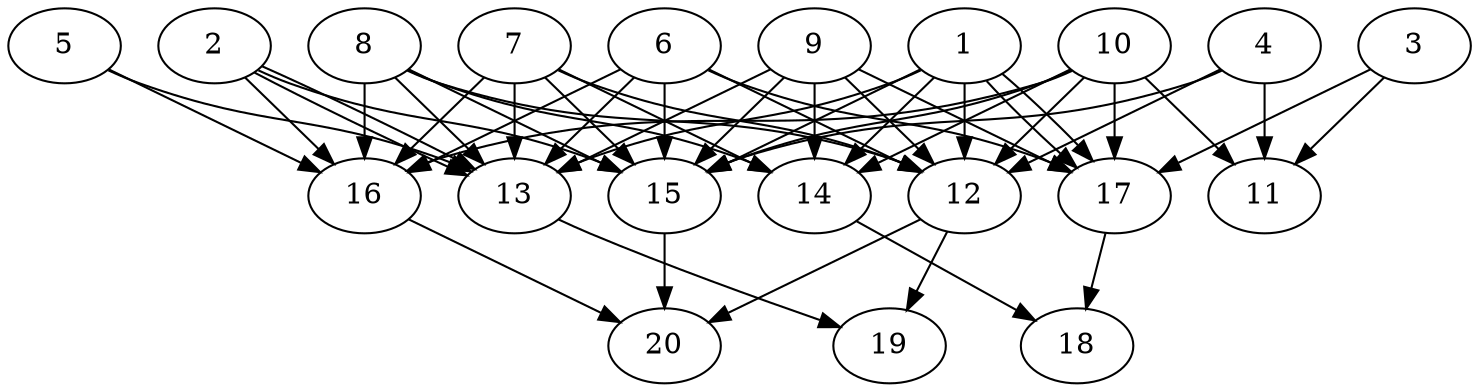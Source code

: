 // DAG automatically generated by daggen at Tue Jul 23 14:34:08 2019
// ./daggen --dot -n 20 --ccr 0.4 --fat 0.7 --regular 0.5 --density 0.8 --mindata 5242880 --maxdata 52428800 
digraph G {
  1 [size="125752320", alpha="0.01", expect_size="50300928"] 
  1 -> 12 [size ="50300928"]
  1 -> 13 [size ="50300928"]
  1 -> 14 [size ="50300928"]
  1 -> 15 [size ="50300928"]
  1 -> 17 [size ="50300928"]
  1 -> 17 [size ="50300928"]
  2 [size="117521920", alpha="0.05", expect_size="47008768"] 
  2 -> 13 [size ="47008768"]
  2 -> 13 [size ="47008768"]
  2 -> 15 [size ="47008768"]
  2 -> 16 [size ="47008768"]
  3 [size="109852160", alpha="0.06", expect_size="43940864"] 
  3 -> 11 [size ="43940864"]
  3 -> 17 [size ="43940864"]
  4 [size="77163520", alpha="0.19", expect_size="30865408"] 
  4 -> 11 [size ="30865408"]
  4 -> 12 [size ="30865408"]
  4 -> 15 [size ="30865408"]
  5 [size="92195840", alpha="0.16", expect_size="36878336"] 
  5 -> 13 [size ="36878336"]
  5 -> 16 [size ="36878336"]
  6 [size="18603520", alpha="0.08", expect_size="7441408"] 
  6 -> 12 [size ="7441408"]
  6 -> 13 [size ="7441408"]
  6 -> 15 [size ="7441408"]
  6 -> 16 [size ="7441408"]
  6 -> 17 [size ="7441408"]
  7 [size="40860160", alpha="0.19", expect_size="16344064"] 
  7 -> 12 [size ="16344064"]
  7 -> 13 [size ="16344064"]
  7 -> 14 [size ="16344064"]
  7 -> 15 [size ="16344064"]
  7 -> 16 [size ="16344064"]
  8 [size="17364480", alpha="0.15", expect_size="6945792"] 
  8 -> 12 [size ="6945792"]
  8 -> 13 [size ="6945792"]
  8 -> 14 [size ="6945792"]
  8 -> 15 [size ="6945792"]
  8 -> 16 [size ="6945792"]
  9 [size="86533120", alpha="0.03", expect_size="34613248"] 
  9 -> 12 [size ="34613248"]
  9 -> 13 [size ="34613248"]
  9 -> 14 [size ="34613248"]
  9 -> 15 [size ="34613248"]
  9 -> 17 [size ="34613248"]
  10 [size="58442240", alpha="0.11", expect_size="23376896"] 
  10 -> 11 [size ="23376896"]
  10 -> 12 [size ="23376896"]
  10 -> 14 [size ="23376896"]
  10 -> 15 [size ="23376896"]
  10 -> 16 [size ="23376896"]
  10 -> 17 [size ="23376896"]
  11 [size="43927040", alpha="0.12", expect_size="17570816"] 
  12 [size="50373120", alpha="0.18", expect_size="20149248"] 
  12 -> 19 [size ="20149248"]
  12 -> 20 [size ="20149248"]
  13 [size="78671360", alpha="0.19", expect_size="31468544"] 
  13 -> 19 [size ="31468544"]
  14 [size="113113600", alpha="0.18", expect_size="45245440"] 
  14 -> 18 [size ="45245440"]
  15 [size="106137600", alpha="0.01", expect_size="42455040"] 
  15 -> 20 [size ="42455040"]
  16 [size="80865280", alpha="0.13", expect_size="32346112"] 
  16 -> 20 [size ="32346112"]
  17 [size="125288960", alpha="0.04", expect_size="50115584"] 
  17 -> 18 [size ="50115584"]
  18 [size="120552960", alpha="0.18", expect_size="48221184"] 
  19 [size="92421120", alpha="0.18", expect_size="36968448"] 
  20 [size="111124480", alpha="0.16", expect_size="44449792"] 
}
